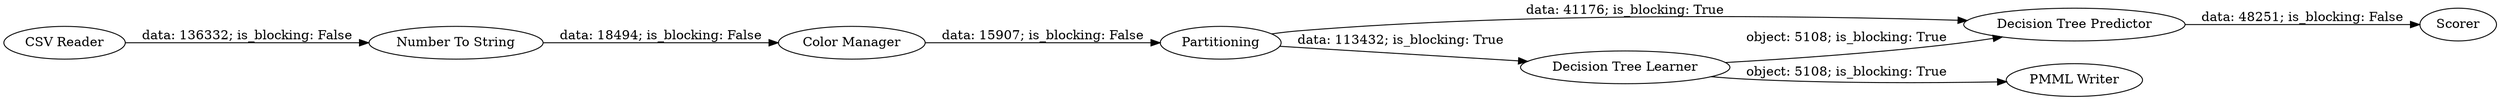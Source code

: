 digraph {
	"5374545989019583463_1" [label="CSV Reader"]
	"5374545989019583463_3" [label="Color Manager"]
	"5374545989019583463_7" [label=Scorer]
	"5374545989019583463_2" [label="Number To String"]
	"5374545989019583463_4" [label=Partitioning]
	"5374545989019583463_8" [label="PMML Writer"]
	"5374545989019583463_6" [label="Decision Tree Predictor"]
	"5374545989019583463_5" [label="Decision Tree Learner"]
	"5374545989019583463_5" -> "5374545989019583463_6" [label="object: 5108; is_blocking: True"]
	"5374545989019583463_5" -> "5374545989019583463_8" [label="object: 5108; is_blocking: True"]
	"5374545989019583463_6" -> "5374545989019583463_7" [label="data: 48251; is_blocking: False"]
	"5374545989019583463_4" -> "5374545989019583463_6" [label="data: 41176; is_blocking: True"]
	"5374545989019583463_1" -> "5374545989019583463_2" [label="data: 136332; is_blocking: False"]
	"5374545989019583463_4" -> "5374545989019583463_5" [label="data: 113432; is_blocking: True"]
	"5374545989019583463_3" -> "5374545989019583463_4" [label="data: 15907; is_blocking: False"]
	"5374545989019583463_2" -> "5374545989019583463_3" [label="data: 18494; is_blocking: False"]
	rankdir=LR
}
